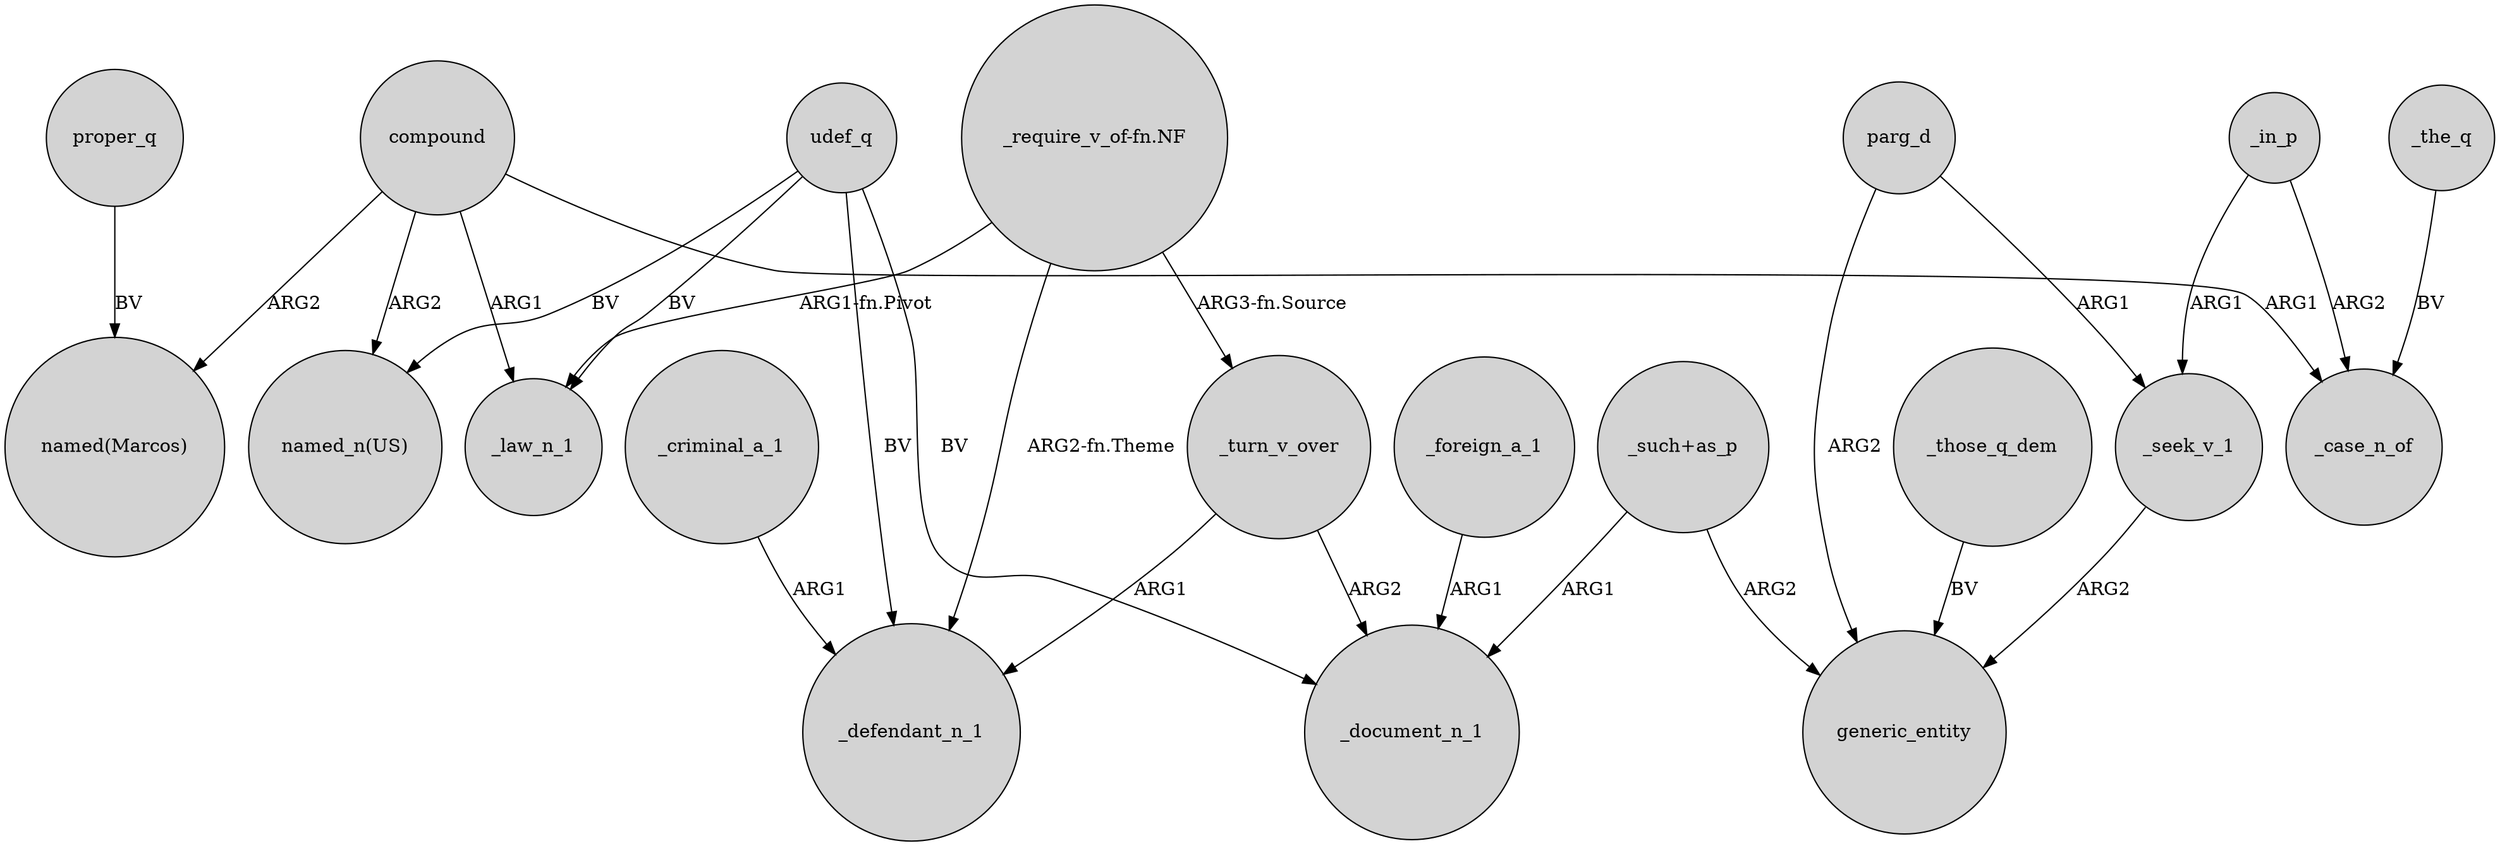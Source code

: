 digraph {
	node [shape=circle style=filled]
	compound -> "named(Marcos)" [label=ARG2]
	"_such+as_p" -> generic_entity [label=ARG2]
	_turn_v_over -> _defendant_n_1 [label=ARG1]
	udef_q -> "named_n(US)" [label=BV]
	_seek_v_1 -> generic_entity [label=ARG2]
	_criminal_a_1 -> _defendant_n_1 [label=ARG1]
	parg_d -> generic_entity [label=ARG2]
	_the_q -> _case_n_of [label=BV]
	_turn_v_over -> _document_n_1 [label=ARG2]
	udef_q -> _law_n_1 [label=BV]
	udef_q -> _document_n_1 [label=BV]
	compound -> "named_n(US)" [label=ARG2]
	_in_p -> _seek_v_1 [label=ARG1]
	compound -> _case_n_of [label=ARG1]
	"_require_v_of-fn.NF" -> _defendant_n_1 [label="ARG2-fn.Theme"]
	"_require_v_of-fn.NF" -> _law_n_1 [label="ARG1-fn.Pivot"]
	parg_d -> _seek_v_1 [label=ARG1]
	_in_p -> _case_n_of [label=ARG2]
	"_require_v_of-fn.NF" -> _turn_v_over [label="ARG3-fn.Source"]
	_foreign_a_1 -> _document_n_1 [label=ARG1]
	proper_q -> "named(Marcos)" [label=BV]
	compound -> _law_n_1 [label=ARG1]
	udef_q -> _defendant_n_1 [label=BV]
	_those_q_dem -> generic_entity [label=BV]
	"_such+as_p" -> _document_n_1 [label=ARG1]
}
